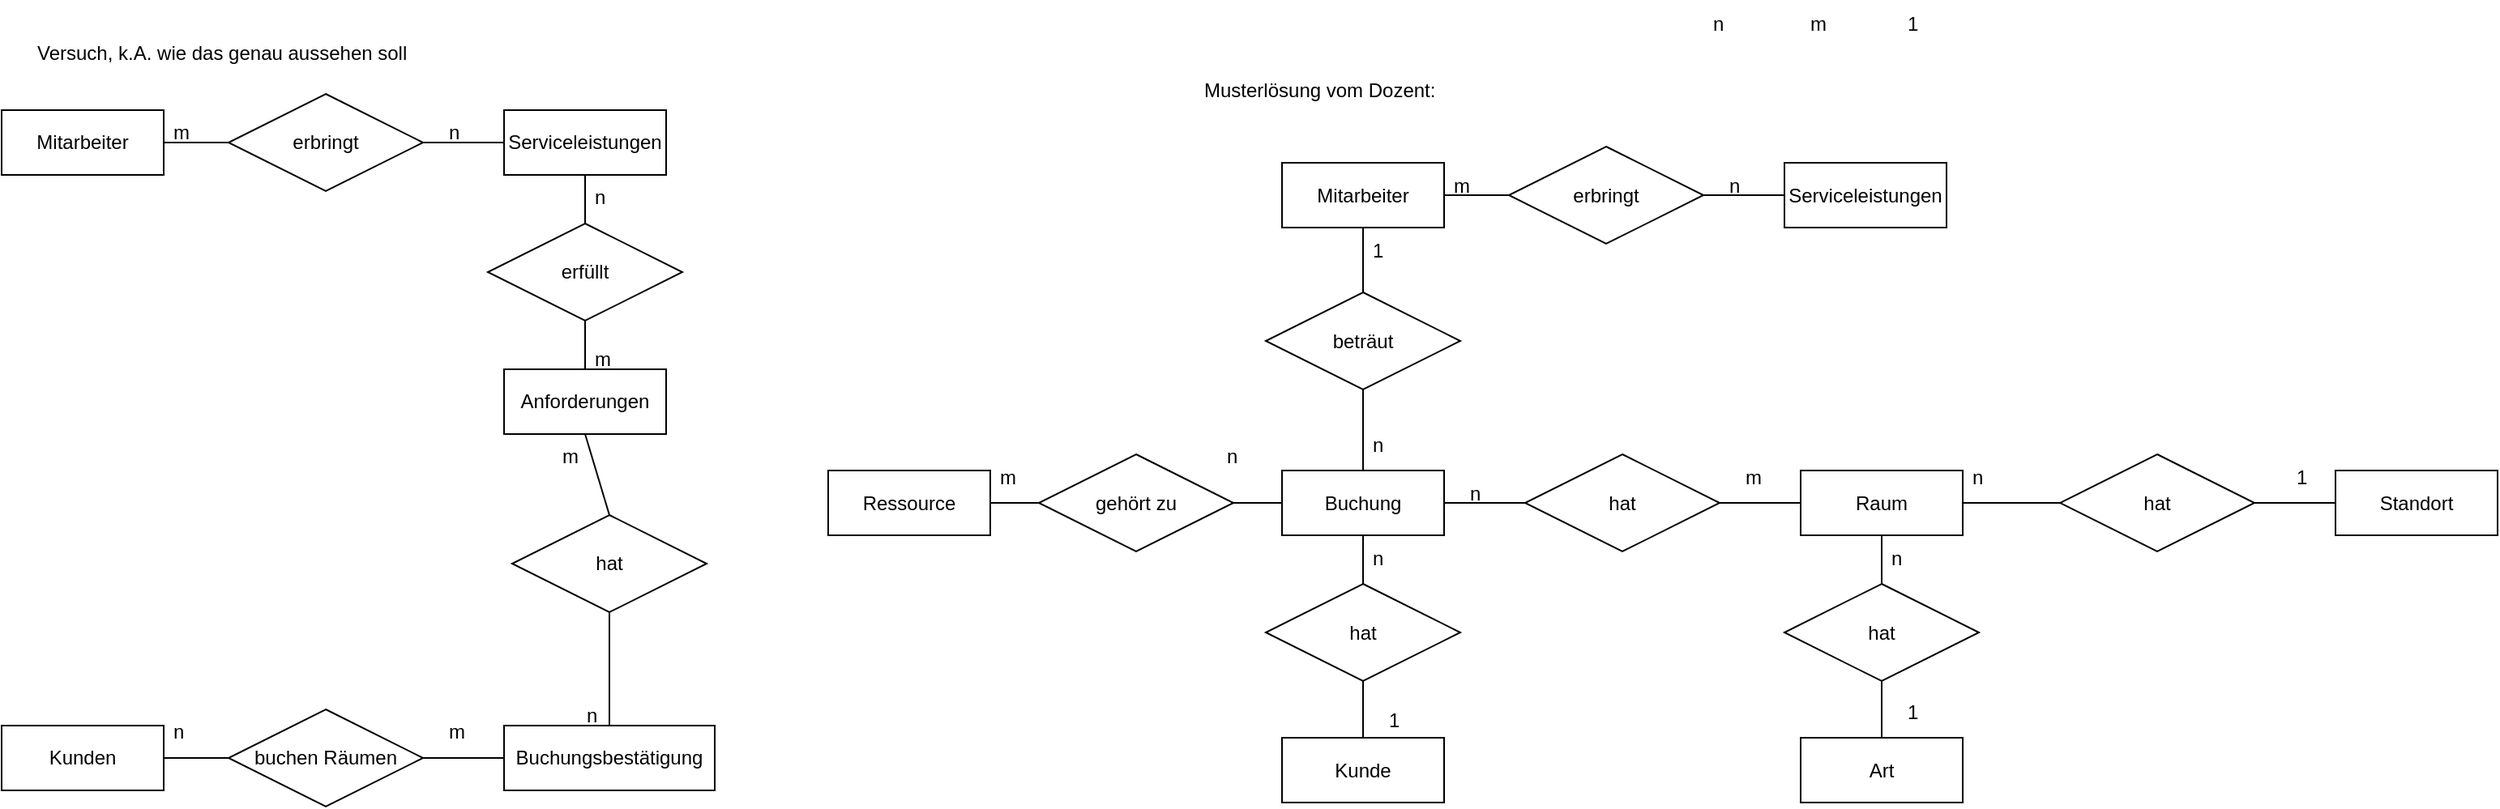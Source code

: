 <mxfile>
    <diagram id="dWJUNYYLZGWxgFM0us12" name="Page-1">
        <mxGraphModel dx="1091" dy="651" grid="1" gridSize="10" guides="1" tooltips="1" connect="1" arrows="1" fold="1" page="1" pageScale="1" pageWidth="1600" pageHeight="900" math="0" shadow="0">
            <root>
                <mxCell id="0"/>
                <mxCell id="1" parent="0"/>
                <mxCell id="2" value="Serviceleistungen" style="whiteSpace=wrap;html=1;align=center;" parent="1" vertex="1">
                    <mxGeometry x="330" y="110" width="100" height="40" as="geometry"/>
                </mxCell>
                <mxCell id="3" value="Mitarbeiter" style="whiteSpace=wrap;html=1;align=center;" parent="1" vertex="1">
                    <mxGeometry x="20" y="110" width="100" height="40" as="geometry"/>
                </mxCell>
                <mxCell id="4" value="erbringt" style="shape=rhombus;perimeter=rhombusPerimeter;whiteSpace=wrap;html=1;align=center;" parent="1" vertex="1">
                    <mxGeometry x="160" y="100" width="120" height="60" as="geometry"/>
                </mxCell>
                <mxCell id="5" value="" style="endArrow=none;html=1;rounded=0;exitX=1;exitY=0.5;exitDx=0;exitDy=0;entryX=0;entryY=0.5;entryDx=0;entryDy=0;" parent="1" source="4" target="2" edge="1">
                    <mxGeometry relative="1" as="geometry">
                        <mxPoint x="160" y="350" as="sourcePoint"/>
                        <mxPoint x="320" y="350" as="targetPoint"/>
                    </mxGeometry>
                </mxCell>
                <mxCell id="6" value="" style="endArrow=none;html=1;rounded=0;exitX=1;exitY=0.5;exitDx=0;exitDy=0;entryX=0;entryY=0.5;entryDx=0;entryDy=0;" parent="1" source="3" target="4" edge="1">
                    <mxGeometry relative="1" as="geometry">
                        <mxPoint x="160" y="350" as="sourcePoint"/>
                        <mxPoint x="320" y="350" as="targetPoint"/>
                    </mxGeometry>
                </mxCell>
                <mxCell id="7" value="m" style="text;strokeColor=none;fillColor=none;spacingLeft=4;spacingRight=4;overflow=hidden;rotatable=0;points=[[0,0.5],[1,0.5]];portConstraint=eastwest;fontSize=12;whiteSpace=wrap;html=1;" parent="1" vertex="1">
                    <mxGeometry x="120" y="110" width="40" height="30" as="geometry"/>
                </mxCell>
                <mxCell id="8" value="n" style="text;strokeColor=none;fillColor=none;spacingLeft=4;spacingRight=4;overflow=hidden;rotatable=0;points=[[0,0.5],[1,0.5]];portConstraint=eastwest;fontSize=12;whiteSpace=wrap;html=1;" parent="1" vertex="1">
                    <mxGeometry x="290" y="110" width="40" height="30" as="geometry"/>
                </mxCell>
                <mxCell id="9" value="Anforderungen" style="whiteSpace=wrap;html=1;align=center;" parent="1" vertex="1">
                    <mxGeometry x="330" y="270" width="100" height="40" as="geometry"/>
                </mxCell>
                <mxCell id="10" value="Buchungsbestätigung" style="whiteSpace=wrap;html=1;align=center;" parent="1" vertex="1">
                    <mxGeometry x="330" y="490" width="130" height="40" as="geometry"/>
                </mxCell>
                <mxCell id="11" value="erfüllt" style="shape=rhombus;perimeter=rhombusPerimeter;whiteSpace=wrap;html=1;align=center;" parent="1" vertex="1">
                    <mxGeometry x="320" y="180" width="120" height="60" as="geometry"/>
                </mxCell>
                <mxCell id="12" value="" style="endArrow=none;html=1;rounded=0;exitX=0.5;exitY=1;exitDx=0;exitDy=0;entryX=0.5;entryY=0;entryDx=0;entryDy=0;" parent="1" source="2" target="11" edge="1">
                    <mxGeometry relative="1" as="geometry">
                        <mxPoint x="180" y="350" as="sourcePoint"/>
                        <mxPoint x="340" y="350" as="targetPoint"/>
                    </mxGeometry>
                </mxCell>
                <mxCell id="13" value="" style="endArrow=none;html=1;rounded=0;exitX=0.5;exitY=1;exitDx=0;exitDy=0;entryX=0.5;entryY=0;entryDx=0;entryDy=0;" parent="1" source="11" target="9" edge="1">
                    <mxGeometry relative="1" as="geometry">
                        <mxPoint x="180" y="350" as="sourcePoint"/>
                        <mxPoint x="340" y="350" as="targetPoint"/>
                    </mxGeometry>
                </mxCell>
                <mxCell id="14" value="Kunden" style="whiteSpace=wrap;html=1;align=center;" parent="1" vertex="1">
                    <mxGeometry x="20" y="490" width="100" height="40" as="geometry"/>
                </mxCell>
                <mxCell id="15" value="" style="endArrow=none;html=1;rounded=0;exitX=1;exitY=0.5;exitDx=0;exitDy=0;entryX=0;entryY=0.5;entryDx=0;entryDy=0;" parent="1" source="14" target="16" edge="1">
                    <mxGeometry relative="1" as="geometry">
                        <mxPoint x="200" y="450" as="sourcePoint"/>
                        <mxPoint x="360" y="450" as="targetPoint"/>
                    </mxGeometry>
                </mxCell>
                <mxCell id="16" value="buchen Räumen" style="shape=rhombus;perimeter=rhombusPerimeter;whiteSpace=wrap;html=1;align=center;" parent="1" vertex="1">
                    <mxGeometry x="160" y="480" width="120" height="60" as="geometry"/>
                </mxCell>
                <mxCell id="17" value="" style="endArrow=none;html=1;rounded=0;exitX=1;exitY=0.5;exitDx=0;exitDy=0;entryX=0;entryY=0.5;entryDx=0;entryDy=0;" parent="1" source="16" target="10" edge="1">
                    <mxGeometry relative="1" as="geometry">
                        <mxPoint x="200" y="450" as="sourcePoint"/>
                        <mxPoint x="360" y="450" as="targetPoint"/>
                    </mxGeometry>
                </mxCell>
                <mxCell id="18" value="n" style="text;strokeColor=none;fillColor=none;spacingLeft=4;spacingRight=4;overflow=hidden;rotatable=0;points=[[0,0.5],[1,0.5]];portConstraint=eastwest;fontSize=12;whiteSpace=wrap;html=1;" parent="1" vertex="1">
                    <mxGeometry x="120" y="480" width="40" height="30" as="geometry"/>
                </mxCell>
                <mxCell id="19" value="m" style="text;strokeColor=none;fillColor=none;spacingLeft=4;spacingRight=4;overflow=hidden;rotatable=0;points=[[0,0.5],[1,0.5]];portConstraint=eastwest;fontSize=12;whiteSpace=wrap;html=1;" parent="1" vertex="1">
                    <mxGeometry x="380" y="250" width="40" height="30" as="geometry"/>
                </mxCell>
                <mxCell id="20" value="n" style="text;strokeColor=none;fillColor=none;spacingLeft=4;spacingRight=4;overflow=hidden;rotatable=0;points=[[0,0.5],[1,0.5]];portConstraint=eastwest;fontSize=12;whiteSpace=wrap;html=1;" parent="1" vertex="1">
                    <mxGeometry x="380" y="150" width="40" height="30" as="geometry"/>
                </mxCell>
                <mxCell id="21" value="m" style="text;strokeColor=none;fillColor=none;spacingLeft=4;spacingRight=4;overflow=hidden;rotatable=0;points=[[0,0.5],[1,0.5]];portConstraint=eastwest;fontSize=12;whiteSpace=wrap;html=1;" parent="1" vertex="1">
                    <mxGeometry x="290" y="480" width="40" height="30" as="geometry"/>
                </mxCell>
                <mxCell id="22" value="hat" style="shape=rhombus;perimeter=rhombusPerimeter;whiteSpace=wrap;html=1;align=center;" parent="1" vertex="1">
                    <mxGeometry x="335" y="360" width="120" height="60" as="geometry"/>
                </mxCell>
                <mxCell id="23" value="" style="endArrow=none;html=1;rounded=0;exitX=0.5;exitY=0;exitDx=0;exitDy=0;entryX=0.5;entryY=1;entryDx=0;entryDy=0;" parent="1" source="10" target="22" edge="1">
                    <mxGeometry relative="1" as="geometry">
                        <mxPoint x="180" y="350" as="sourcePoint"/>
                        <mxPoint x="340" y="350" as="targetPoint"/>
                    </mxGeometry>
                </mxCell>
                <mxCell id="24" value="" style="endArrow=none;html=1;rounded=0;exitX=0.5;exitY=0;exitDx=0;exitDy=0;entryX=0.5;entryY=1;entryDx=0;entryDy=0;" parent="1" source="22" target="9" edge="1">
                    <mxGeometry relative="1" as="geometry">
                        <mxPoint x="180" y="350" as="sourcePoint"/>
                        <mxPoint x="340" y="350" as="targetPoint"/>
                    </mxGeometry>
                </mxCell>
                <mxCell id="25" value="n" style="text;strokeColor=none;fillColor=none;spacingLeft=4;spacingRight=4;overflow=hidden;rotatable=0;points=[[0,0.5],[1,0.5]];portConstraint=eastwest;fontSize=12;whiteSpace=wrap;html=1;" parent="1" vertex="1">
                    <mxGeometry x="375" y="470" width="40" height="30" as="geometry"/>
                </mxCell>
                <mxCell id="26" value="m" style="text;strokeColor=none;fillColor=none;spacingLeft=4;spacingRight=4;overflow=hidden;rotatable=0;points=[[0,0.5],[1,0.5]];portConstraint=eastwest;fontSize=12;whiteSpace=wrap;html=1;" parent="1" vertex="1">
                    <mxGeometry x="360" y="310" width="40" height="30" as="geometry"/>
                </mxCell>
                <mxCell id="27" value="Versuch, k.A. wie das genau aussehen soll" style="text;html=1;align=left;verticalAlign=middle;whiteSpace=wrap;rounded=0;" parent="1" vertex="1">
                    <mxGeometry x="40" y="60" width="290" height="30" as="geometry"/>
                </mxCell>
                <mxCell id="28" value="Musterlösung vom Dozent:" style="text;html=1;align=left;verticalAlign=middle;whiteSpace=wrap;rounded=0;" vertex="1" parent="1">
                    <mxGeometry x="760" y="82.5" width="290" height="30" as="geometry"/>
                </mxCell>
                <mxCell id="35" value="Serviceleistungen" style="whiteSpace=wrap;html=1;align=center;" vertex="1" parent="1">
                    <mxGeometry x="1120" y="142.5" width="100" height="40" as="geometry"/>
                </mxCell>
                <mxCell id="36" value="Mitarbeiter" style="whiteSpace=wrap;html=1;align=center;" vertex="1" parent="1">
                    <mxGeometry x="810" y="142.5" width="100" height="40" as="geometry"/>
                </mxCell>
                <mxCell id="37" value="" style="endArrow=none;html=1;rounded=0;exitX=1;exitY=0.5;exitDx=0;exitDy=0;entryX=0;entryY=0.5;entryDx=0;entryDy=0;" edge="1" source="41" target="35" parent="1">
                    <mxGeometry relative="1" as="geometry">
                        <mxPoint x="950" y="382.5" as="sourcePoint"/>
                        <mxPoint x="1110" y="382.5" as="targetPoint"/>
                    </mxGeometry>
                </mxCell>
                <mxCell id="38" value="" style="endArrow=none;html=1;rounded=0;exitX=1;exitY=0.5;exitDx=0;exitDy=0;entryX=0;entryY=0.5;entryDx=0;entryDy=0;" edge="1" source="36" target="41" parent="1">
                    <mxGeometry relative="1" as="geometry">
                        <mxPoint x="950" y="382.5" as="sourcePoint"/>
                        <mxPoint x="1110" y="382.5" as="targetPoint"/>
                    </mxGeometry>
                </mxCell>
                <mxCell id="39" value="m" style="text;strokeColor=none;fillColor=none;spacingLeft=4;spacingRight=4;overflow=hidden;rotatable=0;points=[[0,0.5],[1,0.5]];portConstraint=eastwest;fontSize=12;whiteSpace=wrap;html=1;" vertex="1" parent="1">
                    <mxGeometry x="910" y="142.5" width="40" height="30" as="geometry"/>
                </mxCell>
                <mxCell id="40" value="n" style="text;strokeColor=none;fillColor=none;spacingLeft=4;spacingRight=4;overflow=hidden;rotatable=0;points=[[0,0.5],[1,0.5]];portConstraint=eastwest;fontSize=12;whiteSpace=wrap;html=1;" vertex="1" parent="1">
                    <mxGeometry x="1080" y="142.5" width="40" height="30" as="geometry"/>
                </mxCell>
                <mxCell id="41" value="erbringt" style="shape=rhombus;perimeter=rhombusPerimeter;whiteSpace=wrap;html=1;align=center;" vertex="1" parent="1">
                    <mxGeometry x="950" y="132.5" width="120" height="60" as="geometry"/>
                </mxCell>
                <mxCell id="42" value="Raum" style="whiteSpace=wrap;html=1;align=center;" vertex="1" parent="1">
                    <mxGeometry x="1130" y="332.5" width="100" height="40" as="geometry"/>
                </mxCell>
                <mxCell id="43" value="beträut" style="shape=rhombus;perimeter=rhombusPerimeter;whiteSpace=wrap;html=1;align=center;" vertex="1" parent="1">
                    <mxGeometry x="800" y="222.5" width="120" height="60" as="geometry"/>
                </mxCell>
                <mxCell id="44" value="hat" style="shape=rhombus;perimeter=rhombusPerimeter;whiteSpace=wrap;html=1;align=center;" vertex="1" parent="1">
                    <mxGeometry x="1290" y="322.5" width="120" height="60" as="geometry"/>
                </mxCell>
                <mxCell id="45" value="Standort" style="whiteSpace=wrap;html=1;align=center;" vertex="1" parent="1">
                    <mxGeometry x="1460" y="332.5" width="100" height="40" as="geometry"/>
                </mxCell>
                <mxCell id="46" value="" style="endArrow=none;html=1;rounded=0;exitX=1;exitY=0.5;exitDx=0;exitDy=0;entryX=0;entryY=0.5;entryDx=0;entryDy=0;" edge="1" parent="1" source="42" target="44">
                    <mxGeometry relative="1" as="geometry">
                        <mxPoint x="960" y="352.5" as="sourcePoint"/>
                        <mxPoint x="1120" y="352.5" as="targetPoint"/>
                    </mxGeometry>
                </mxCell>
                <mxCell id="47" value="" style="endArrow=none;html=1;rounded=0;exitX=0.5;exitY=1;exitDx=0;exitDy=0;entryX=0.5;entryY=0;entryDx=0;entryDy=0;" edge="1" parent="1" source="36" target="43">
                    <mxGeometry relative="1" as="geometry">
                        <mxPoint x="730" y="462.5" as="sourcePoint"/>
                        <mxPoint x="890" y="462.5" as="targetPoint"/>
                    </mxGeometry>
                </mxCell>
                <mxCell id="49" value="" style="endArrow=none;html=1;rounded=0;exitX=1;exitY=0.5;exitDx=0;exitDy=0;entryX=0;entryY=0.5;entryDx=0;entryDy=0;" edge="1" parent="1" source="44" target="45">
                    <mxGeometry relative="1" as="geometry">
                        <mxPoint x="1240" y="362.5" as="sourcePoint"/>
                        <mxPoint x="1300" y="362.5" as="targetPoint"/>
                    </mxGeometry>
                </mxCell>
                <mxCell id="50" value="n" style="text;strokeColor=none;fillColor=none;spacingLeft=4;spacingRight=4;overflow=hidden;rotatable=0;points=[[0,0.5],[1,0.5]];portConstraint=eastwest;fontSize=12;whiteSpace=wrap;html=1;" vertex="1" parent="1">
                    <mxGeometry x="1070" y="42.5" width="40" height="30" as="geometry"/>
                </mxCell>
                <mxCell id="51" value="m" style="text;strokeColor=none;fillColor=none;spacingLeft=4;spacingRight=4;overflow=hidden;rotatable=0;points=[[0,0.5],[1,0.5]];portConstraint=eastwest;fontSize=12;whiteSpace=wrap;html=1;" vertex="1" parent="1">
                    <mxGeometry x="1130" y="42.5" width="40" height="30" as="geometry"/>
                </mxCell>
                <mxCell id="52" value="1" style="text;strokeColor=none;fillColor=none;spacingLeft=4;spacingRight=4;overflow=hidden;rotatable=0;points=[[0,0.5],[1,0.5]];portConstraint=eastwest;fontSize=12;whiteSpace=wrap;html=1;" vertex="1" parent="1">
                    <mxGeometry x="1190" y="42.5" width="40" height="30" as="geometry"/>
                </mxCell>
                <mxCell id="53" value="1" style="text;strokeColor=none;fillColor=none;spacingLeft=4;spacingRight=4;overflow=hidden;rotatable=0;points=[[0,0.5],[1,0.5]];portConstraint=eastwest;fontSize=12;whiteSpace=wrap;html=1;" vertex="1" parent="1">
                    <mxGeometry x="1430" y="322.5" width="40" height="30" as="geometry"/>
                </mxCell>
                <mxCell id="54" value="n" style="text;strokeColor=none;fillColor=none;spacingLeft=4;spacingRight=4;overflow=hidden;rotatable=0;points=[[0,0.5],[1,0.5]];portConstraint=eastwest;fontSize=12;whiteSpace=wrap;html=1;" vertex="1" parent="1">
                    <mxGeometry x="1230" y="322.5" width="40" height="30" as="geometry"/>
                </mxCell>
                <mxCell id="55" value="Buchung" style="whiteSpace=wrap;html=1;align=center;" vertex="1" parent="1">
                    <mxGeometry x="810" y="332.5" width="100" height="40" as="geometry"/>
                </mxCell>
                <mxCell id="56" value="" style="endArrow=none;html=1;rounded=0;exitX=0.5;exitY=1;exitDx=0;exitDy=0;entryX=0.5;entryY=0;entryDx=0;entryDy=0;" edge="1" parent="1" source="43" target="55">
                    <mxGeometry relative="1" as="geometry">
                        <mxPoint x="870" y="262.5" as="sourcePoint"/>
                        <mxPoint x="1030" y="262.5" as="targetPoint"/>
                    </mxGeometry>
                </mxCell>
                <mxCell id="57" value="Kunde" style="whiteSpace=wrap;html=1;align=center;" vertex="1" parent="1">
                    <mxGeometry x="810" y="497.5" width="100" height="40" as="geometry"/>
                </mxCell>
                <mxCell id="58" value="hat" style="shape=rhombus;perimeter=rhombusPerimeter;whiteSpace=wrap;html=1;align=center;" vertex="1" parent="1">
                    <mxGeometry x="800" y="402.5" width="120" height="60" as="geometry"/>
                </mxCell>
                <mxCell id="59" value="" style="endArrow=none;html=1;rounded=0;exitX=0.5;exitY=1;exitDx=0;exitDy=0;entryX=0.5;entryY=0;entryDx=0;entryDy=0;" edge="1" parent="1" source="55" target="58">
                    <mxGeometry relative="1" as="geometry">
                        <mxPoint x="870" y="262.5" as="sourcePoint"/>
                        <mxPoint x="1030" y="262.5" as="targetPoint"/>
                    </mxGeometry>
                </mxCell>
                <mxCell id="60" value="" style="endArrow=none;html=1;rounded=0;exitX=0.5;exitY=1;exitDx=0;exitDy=0;entryX=0.5;entryY=0;entryDx=0;entryDy=0;" edge="1" parent="1" source="58" target="57">
                    <mxGeometry relative="1" as="geometry">
                        <mxPoint x="1050" y="442.5" as="sourcePoint"/>
                        <mxPoint x="1210" y="442.5" as="targetPoint"/>
                    </mxGeometry>
                </mxCell>
                <mxCell id="61" value="hat" style="shape=rhombus;perimeter=rhombusPerimeter;whiteSpace=wrap;html=1;align=center;" vertex="1" parent="1">
                    <mxGeometry x="960" y="322.5" width="120" height="60" as="geometry"/>
                </mxCell>
                <mxCell id="62" value="" style="endArrow=none;html=1;rounded=0;exitX=1;exitY=0.5;exitDx=0;exitDy=0;entryX=0;entryY=0.5;entryDx=0;entryDy=0;" edge="1" parent="1" source="55" target="61">
                    <mxGeometry relative="1" as="geometry">
                        <mxPoint x="870" y="292.5" as="sourcePoint"/>
                        <mxPoint x="870" y="342.5" as="targetPoint"/>
                    </mxGeometry>
                </mxCell>
                <mxCell id="63" value="" style="endArrow=none;html=1;rounded=0;exitX=1;exitY=0.5;exitDx=0;exitDy=0;entryX=0;entryY=0.5;entryDx=0;entryDy=0;" edge="1" parent="1" source="61" target="42">
                    <mxGeometry relative="1" as="geometry">
                        <mxPoint x="920" y="362.5" as="sourcePoint"/>
                        <mxPoint x="970" y="362.5" as="targetPoint"/>
                    </mxGeometry>
                </mxCell>
                <mxCell id="64" value="n" style="text;strokeColor=none;fillColor=none;spacingLeft=4;spacingRight=4;overflow=hidden;rotatable=0;points=[[0,0.5],[1,0.5]];portConstraint=eastwest;fontSize=12;whiteSpace=wrap;html=1;" vertex="1" parent="1">
                    <mxGeometry x="920" y="332.5" width="40" height="30" as="geometry"/>
                </mxCell>
                <mxCell id="65" value="m" style="text;strokeColor=none;fillColor=none;spacingLeft=4;spacingRight=4;overflow=hidden;rotatable=0;points=[[0,0.5],[1,0.5]];portConstraint=eastwest;fontSize=12;whiteSpace=wrap;html=1;" vertex="1" parent="1">
                    <mxGeometry x="1090" y="322.5" width="40" height="30" as="geometry"/>
                </mxCell>
                <mxCell id="66" value="Art" style="whiteSpace=wrap;html=1;align=center;" vertex="1" parent="1">
                    <mxGeometry x="1130" y="497.5" width="100" height="40" as="geometry"/>
                </mxCell>
                <mxCell id="67" value="hat" style="shape=rhombus;perimeter=rhombusPerimeter;whiteSpace=wrap;html=1;align=center;" vertex="1" parent="1">
                    <mxGeometry x="1120" y="402.5" width="120" height="60" as="geometry"/>
                </mxCell>
                <mxCell id="68" value="" style="endArrow=none;html=1;rounded=0;exitX=0.5;exitY=1;exitDx=0;exitDy=0;entryX=0.5;entryY=0;entryDx=0;entryDy=0;" edge="1" parent="1" source="42" target="67">
                    <mxGeometry relative="1" as="geometry">
                        <mxPoint x="1180" y="272.5" as="sourcePoint"/>
                        <mxPoint x="1340" y="272.5" as="targetPoint"/>
                    </mxGeometry>
                </mxCell>
                <mxCell id="69" value="" style="endArrow=none;html=1;rounded=0;exitX=0.5;exitY=1;exitDx=0;exitDy=0;entryX=0.5;entryY=0;entryDx=0;entryDy=0;" edge="1" parent="1" source="67" target="66">
                    <mxGeometry relative="1" as="geometry">
                        <mxPoint x="1180" y="272.5" as="sourcePoint"/>
                        <mxPoint x="1340" y="272.5" as="targetPoint"/>
                    </mxGeometry>
                </mxCell>
                <mxCell id="70" value="1" style="text;strokeColor=none;fillColor=none;spacingLeft=4;spacingRight=4;overflow=hidden;rotatable=0;points=[[0,0.5],[1,0.5]];portConstraint=eastwest;fontSize=12;whiteSpace=wrap;html=1;" vertex="1" parent="1">
                    <mxGeometry x="1190" y="467.5" width="40" height="30" as="geometry"/>
                </mxCell>
                <mxCell id="71" value="n" style="text;strokeColor=none;fillColor=none;spacingLeft=4;spacingRight=4;overflow=hidden;rotatable=0;points=[[0,0.5],[1,0.5]];portConstraint=eastwest;fontSize=12;whiteSpace=wrap;html=1;" vertex="1" parent="1">
                    <mxGeometry x="1180" y="372.5" width="40" height="30" as="geometry"/>
                </mxCell>
                <mxCell id="72" value="1" style="text;strokeColor=none;fillColor=none;spacingLeft=4;spacingRight=4;overflow=hidden;rotatable=0;points=[[0,0.5],[1,0.5]];portConstraint=eastwest;fontSize=12;whiteSpace=wrap;html=1;" vertex="1" parent="1">
                    <mxGeometry x="870" y="472.5" width="40" height="30" as="geometry"/>
                </mxCell>
                <mxCell id="73" value="n" style="text;strokeColor=none;fillColor=none;spacingLeft=4;spacingRight=4;overflow=hidden;rotatable=0;points=[[0,0.5],[1,0.5]];portConstraint=eastwest;fontSize=12;whiteSpace=wrap;html=1;" vertex="1" parent="1">
                    <mxGeometry x="860" y="372.5" width="40" height="30" as="geometry"/>
                </mxCell>
                <mxCell id="74" value="1" style="text;strokeColor=none;fillColor=none;spacingLeft=4;spacingRight=4;overflow=hidden;rotatable=0;points=[[0,0.5],[1,0.5]];portConstraint=eastwest;fontSize=12;whiteSpace=wrap;html=1;" vertex="1" parent="1">
                    <mxGeometry x="860" y="182.5" width="40" height="30" as="geometry"/>
                </mxCell>
                <mxCell id="75" value="n" style="text;strokeColor=none;fillColor=none;spacingLeft=4;spacingRight=4;overflow=hidden;rotatable=0;points=[[0,0.5],[1,0.5]];portConstraint=eastwest;fontSize=12;whiteSpace=wrap;html=1;" vertex="1" parent="1">
                    <mxGeometry x="860" y="302.5" width="40" height="30" as="geometry"/>
                </mxCell>
                <mxCell id="76" value="Ressource" style="whiteSpace=wrap;html=1;align=center;" vertex="1" parent="1">
                    <mxGeometry x="530" y="332.5" width="100" height="40" as="geometry"/>
                </mxCell>
                <mxCell id="77" value="gehört zu" style="shape=rhombus;perimeter=rhombusPerimeter;whiteSpace=wrap;html=1;align=center;" vertex="1" parent="1">
                    <mxGeometry x="660" y="322.5" width="120" height="60" as="geometry"/>
                </mxCell>
                <mxCell id="78" value="" style="endArrow=none;html=1;rounded=0;exitX=1;exitY=0.5;exitDx=0;exitDy=0;entryX=0;entryY=0.5;entryDx=0;entryDy=0;" edge="1" parent="1" source="76" target="77">
                    <mxGeometry relative="1" as="geometry">
                        <mxPoint x="1000" y="280" as="sourcePoint"/>
                        <mxPoint x="1160" y="280" as="targetPoint"/>
                    </mxGeometry>
                </mxCell>
                <mxCell id="79" value="" style="endArrow=none;html=1;rounded=0;exitX=1;exitY=0.5;exitDx=0;exitDy=0;entryX=0;entryY=0.5;entryDx=0;entryDy=0;" edge="1" parent="1" source="77" target="55">
                    <mxGeometry relative="1" as="geometry">
                        <mxPoint x="1010" y="280" as="sourcePoint"/>
                        <mxPoint x="1170" y="280" as="targetPoint"/>
                    </mxGeometry>
                </mxCell>
                <mxCell id="80" value="n" style="text;strokeColor=none;fillColor=none;spacingLeft=4;spacingRight=4;overflow=hidden;rotatable=0;points=[[0,0.5],[1,0.5]];portConstraint=eastwest;fontSize=12;whiteSpace=wrap;html=1;" vertex="1" parent="1">
                    <mxGeometry x="770" y="310" width="40" height="30" as="geometry"/>
                </mxCell>
                <mxCell id="83" value="m" style="text;strokeColor=none;fillColor=none;spacingLeft=4;spacingRight=4;overflow=hidden;rotatable=0;points=[[0,0.5],[1,0.5]];portConstraint=eastwest;fontSize=12;whiteSpace=wrap;html=1;" vertex="1" parent="1">
                    <mxGeometry x="630" y="322.5" width="40" height="30" as="geometry"/>
                </mxCell>
            </root>
        </mxGraphModel>
    </diagram>
</mxfile>